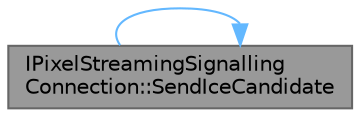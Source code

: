 digraph "IPixelStreamingSignallingConnection::SendIceCandidate"
{
 // INTERACTIVE_SVG=YES
 // LATEX_PDF_SIZE
  bgcolor="transparent";
  edge [fontname=Helvetica,fontsize=10,labelfontname=Helvetica,labelfontsize=10];
  node [fontname=Helvetica,fontsize=10,shape=box,height=0.2,width=0.4];
  rankdir="LR";
  Node1 [id="Node000001",label="IPixelStreamingSignalling\lConnection::SendIceCandidate",height=0.2,width=0.4,color="gray40", fillcolor="grey60", style="filled", fontcolor="black",tooltip="[Streamer only] Sends ice candidate information to the specified player."];
  Node1 -> Node1 [id="edge1_Node000001_Node000001",color="steelblue1",style="solid",tooltip=" "];
}
